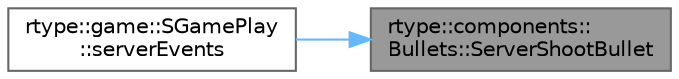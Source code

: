 digraph "rtype::components::Bullets::ServerShootBullet"
{
 // LATEX_PDF_SIZE
  bgcolor="transparent";
  edge [fontname=Helvetica,fontsize=10,labelfontname=Helvetica,labelfontsize=10];
  node [fontname=Helvetica,fontsize=10,shape=box,height=0.2,width=0.4];
  rankdir="RL";
  Node1 [label="rtype::components::\lBullets::ServerShootBullet",height=0.2,width=0.4,color="gray40", fillcolor="grey60", style="filled", fontcolor="black",tooltip="Function to shoot a bullet for the server."];
  Node1 -> Node2 [dir="back",color="steelblue1",style="solid"];
  Node2 [label="rtype::game::SGamePlay\l::serverEvents",height=0.2,width=0.4,color="grey40", fillcolor="white", style="filled",URL="$classrtype_1_1game_1_1SGamePlay.html#a0f543f22a1448a6d875524eb40d887d6",tooltip=" "];
}
